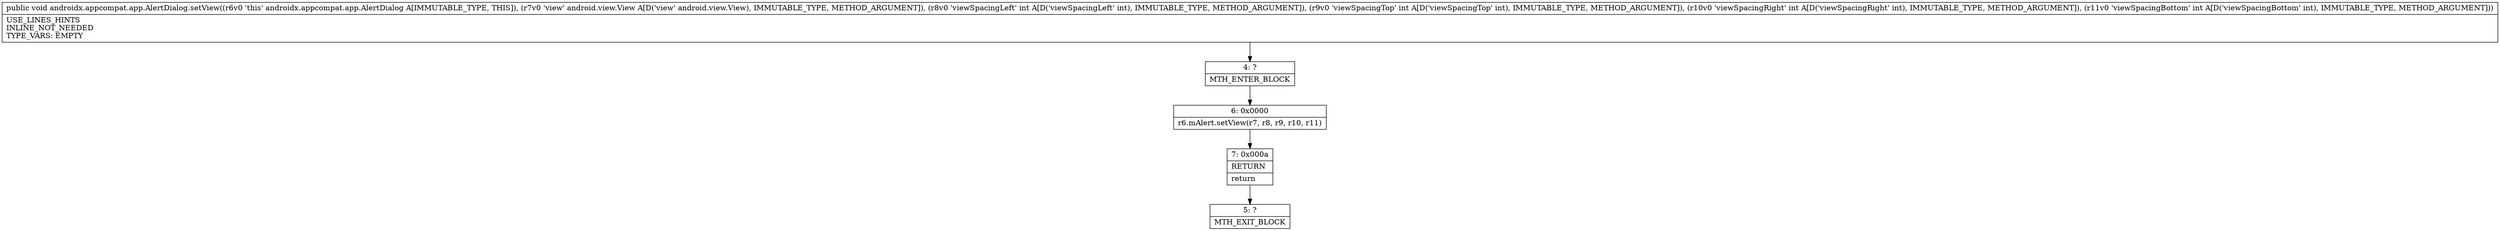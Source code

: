 digraph "CFG forandroidx.appcompat.app.AlertDialog.setView(Landroid\/view\/View;IIII)V" {
Node_4 [shape=record,label="{4\:\ ?|MTH_ENTER_BLOCK\l}"];
Node_6 [shape=record,label="{6\:\ 0x0000|r6.mAlert.setView(r7, r8, r9, r10, r11)\l}"];
Node_7 [shape=record,label="{7\:\ 0x000a|RETURN\l|return\l}"];
Node_5 [shape=record,label="{5\:\ ?|MTH_EXIT_BLOCK\l}"];
MethodNode[shape=record,label="{public void androidx.appcompat.app.AlertDialog.setView((r6v0 'this' androidx.appcompat.app.AlertDialog A[IMMUTABLE_TYPE, THIS]), (r7v0 'view' android.view.View A[D('view' android.view.View), IMMUTABLE_TYPE, METHOD_ARGUMENT]), (r8v0 'viewSpacingLeft' int A[D('viewSpacingLeft' int), IMMUTABLE_TYPE, METHOD_ARGUMENT]), (r9v0 'viewSpacingTop' int A[D('viewSpacingTop' int), IMMUTABLE_TYPE, METHOD_ARGUMENT]), (r10v0 'viewSpacingRight' int A[D('viewSpacingRight' int), IMMUTABLE_TYPE, METHOD_ARGUMENT]), (r11v0 'viewSpacingBottom' int A[D('viewSpacingBottom' int), IMMUTABLE_TYPE, METHOD_ARGUMENT]))  | USE_LINES_HINTS\lINLINE_NOT_NEEDED\lTYPE_VARS: EMPTY\l}"];
MethodNode -> Node_4;Node_4 -> Node_6;
Node_6 -> Node_7;
Node_7 -> Node_5;
}

